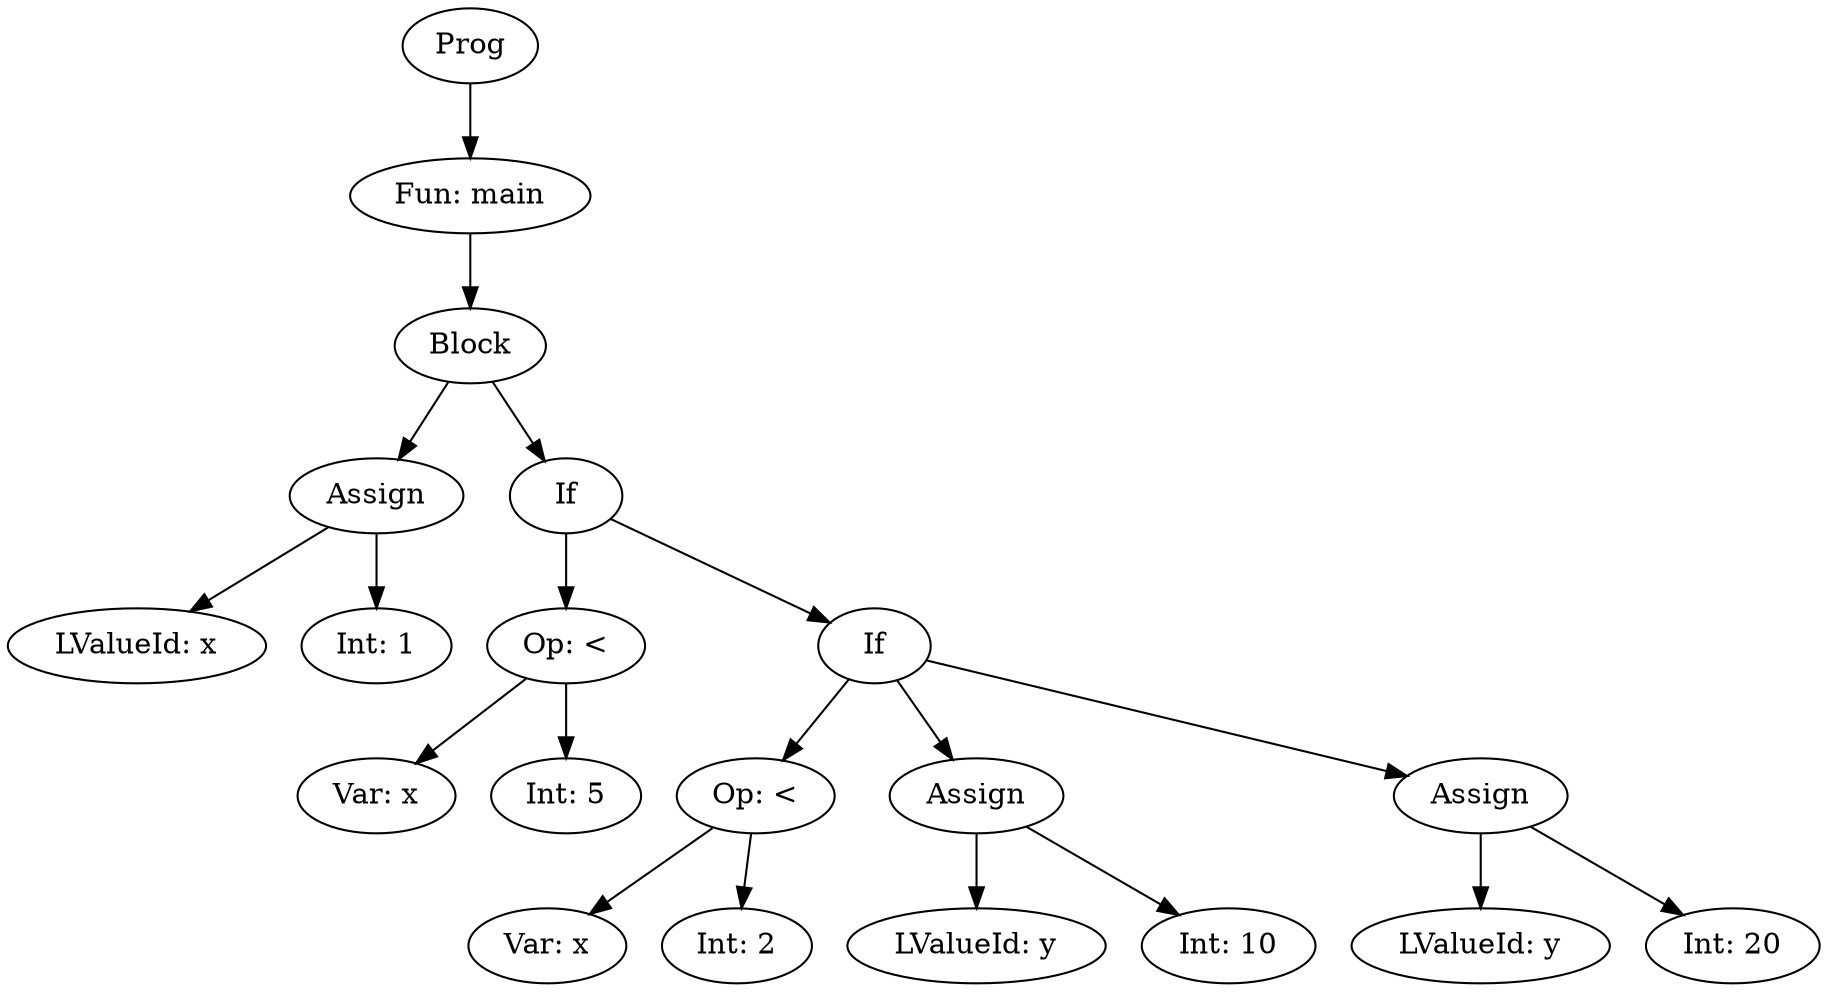 digraph AST {
"Prog110456297" [label="Prog"];
"Fun717356484" [label="Fun: main"];
"Prog110456297" -> "Fun717356484";
"CmdBlock1595212853" [label="Block"];
"Fun717356484" -> "CmdBlock1595212853";
"CmdAssign475266352" [label="Assign"];
"CmdBlock1595212853" -> "CmdAssign475266352";
"LValueId1355531311" [label="LValueId: x"];
"CmdAssign475266352" -> "LValueId1355531311";
"ExpInt1967205423" [label="Int: 1"];
"CmdAssign475266352" -> "ExpInt1967205423";
"CmdIf42121758" [label="If"];
"CmdBlock1595212853" -> "CmdIf42121758";
"ExpBinOp20671747" [label="Op: <"];
"CmdIf42121758" -> "ExpBinOp20671747";
"ExpVar257895351" [label="Var: x"];
"ExpBinOp20671747" -> "ExpVar257895351";
"ExpInt1929600551" [label="Int: 5"];
"ExpBinOp20671747" -> "ExpInt1929600551";
"CmdIf1690716179" [label="If"];
"CmdIf42121758" -> "CmdIf1690716179";
"ExpBinOp1053782781" [label="Op: <"];
"CmdIf1690716179" -> "ExpBinOp1053782781";
"ExpVar1211888640" [label="Var: x"];
"ExpBinOp1053782781" -> "ExpVar1211888640";
"ExpInt564160838" [label="Int: 2"];
"ExpBinOp1053782781" -> "ExpInt564160838";
"CmdAssign2012232625" [label="Assign"];
"CmdIf1690716179" -> "CmdAssign2012232625";
"LValueId846063400" [label="LValueId: y"];
"CmdAssign2012232625" -> "LValueId846063400";
"ExpInt627150481" [label="Int: 10"];
"CmdAssign2012232625" -> "ExpInt627150481";
"CmdAssign128526626" [label="Assign"];
"CmdIf1690716179" -> "CmdAssign128526626";
"LValueId1911728085" [label="LValueId: y"];
"CmdAssign128526626" -> "LValueId1911728085";
"ExpInt754666084" [label="Int: 20"];
"CmdAssign128526626" -> "ExpInt754666084";
}
